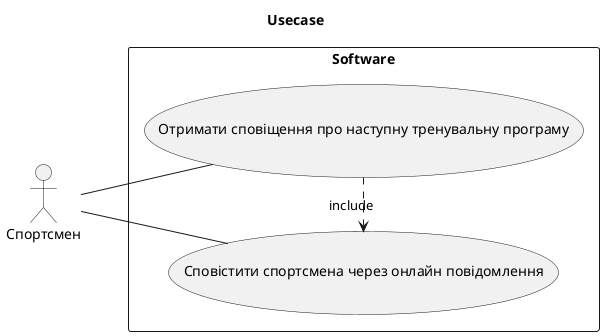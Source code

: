 @startuml
title Usecase

left to right direction

actor Спортсмен

rectangle Software {

    
    usecase (Сповістити спортсмена через онлайн повідомлення)
    usecase (Отримати сповіщення про наступну тренувальну програму)


   (Отримати сповіщення про наступну тренувальну програму) .> (Сповістити спортсмена через онлайн повідомлення) : include


   Спортсмен -- (Сповістити спортсмена через онлайн повідомлення)
   Спортсмен -- (Отримати сповіщення про наступну тренувальну програму)
}
@enduml
